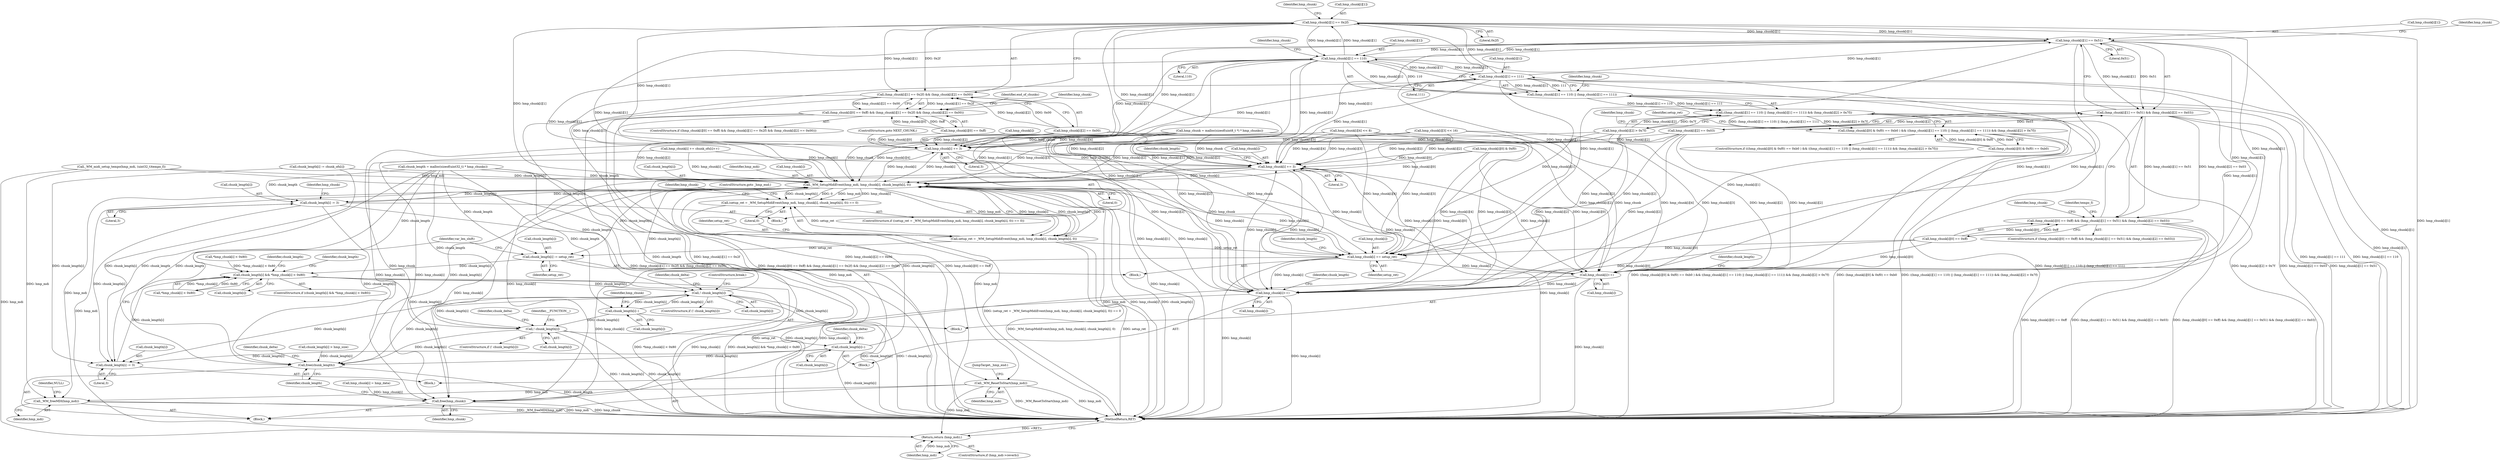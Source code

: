 digraph "0_wildmidi_660b513d99bced8783a4a5984ac2f742c74ebbdd_0@array" {
"1000948" [label="(Call,hmp_chunk[i][1] == 0x2f)"];
"1000992" [label="(Call,hmp_chunk[i][1] == 0x51)"];
"1000884" [label="(Call,hmp_chunk[i][1] == 110)"];
"1000891" [label="(Call,hmp_chunk[i][1] == 111)"];
"1000948" [label="(Call,hmp_chunk[i][1] == 0x2f)"];
"1000883" [label="(Call,(hmp_chunk[i][1] == 110) || (hmp_chunk[i][1] == 111))"];
"1000882" [label="(Call,((hmp_chunk[i][1] == 110) || (hmp_chunk[i][1] == 111)) && (hmp_chunk[i][2] > 0x7f))"];
"1000872" [label="(Call,((hmp_chunk[i][0] & 0xf0) == 0xb0 ) && ((hmp_chunk[i][1] == 110) || (hmp_chunk[i][1] == 111)) && (hmp_chunk[i][2] > 0x7f))"];
"1000906" [label="(Call,hmp_chunk[i] += 3)"];
"1000926" [label="(Call,_WM_SetupMidiEvent(hmp_mdi, hmp_chunk[i], chunk_length[i], 0))"];
"1000923" [label="(Call,(setup_ret = _WM_SetupMidiEvent(hmp_mdi, hmp_chunk[i], chunk_length[i], 0)) == 0)"];
"1000924" [label="(Call,setup_ret = _WM_SetupMidiEvent(hmp_mdi, hmp_chunk[i], chunk_length[i], 0))"];
"1001043" [label="(Call,hmp_chunk[i] += setup_ret)"];
"1001100" [label="(Call,hmp_chunk[i]++)"];
"1001143" [label="(Call,hmp_chunk[i]++)"];
"1001267" [label="(Call,free(hmp_chunk))"];
"1001048" [label="(Call,chunk_length[i] -= setup_ret)"];
"1001062" [label="(Call,chunk_length[i] && *hmp_chunk[i] < 0x80)"];
"1001076" [label="(Call,! chunk_length[i])"];
"1000911" [label="(Call,chunk_length[i] -= 3)"];
"1001104" [label="(Call,chunk_length[i]--)"];
"1001115" [label="(Call,! chunk_length[i])"];
"1001147" [label="(Call,chunk_length[i]--)"];
"1001269" [label="(Call,free(chunk_length))"];
"1000970" [label="(Call,chunk_length[i] -= 3)"];
"1000975" [label="(Call,hmp_chunk[i] += 3)"];
"1001264" [label="(Call,_WM_ResetToStart(hmp_mdi))"];
"1001281" [label="(Return,return (hmp_mdi);)"];
"1001283" [label="(Call,_WM_freeMDI(hmp_mdi))"];
"1000947" [label="(Call,(hmp_chunk[i][1] == 0x2f) && (hmp_chunk[i][2] == 0x00))"];
"1000939" [label="(Call,(hmp_chunk[i][0] == 0xff) && (hmp_chunk[i][1] == 0x2f) && (hmp_chunk[i][2] == 0x00))"];
"1000991" [label="(Call,(hmp_chunk[i][1] == 0x51) && (hmp_chunk[i][2] == 0x03))"];
"1000983" [label="(Call,(hmp_chunk[i][0] == 0xff) && (hmp_chunk[i][1] == 0x51) && (hmp_chunk[i][2] == 0x03))"];
"1001105" [label="(Call,chunk_length[i])"];
"1001100" [label="(Call,hmp_chunk[i]++)"];
"1000910" [label="(Literal,3)"];
"1000890" [label="(Literal,110)"];
"1000870" [label="(Block,)"];
"1001267" [label="(Call,free(hmp_chunk))"];
"1000872" [label="(Call,((hmp_chunk[i][0] & 0xf0) == 0xb0 ) && ((hmp_chunk[i][1] == 110) || (hmp_chunk[i][1] == 111)) && (hmp_chunk[i][2] > 0x7f))"];
"1001116" [label="(Call,chunk_length[i])"];
"1000926" [label="(Call,_WM_SetupMidiEvent(hmp_mdi, hmp_chunk[i], chunk_length[i], 0))"];
"1001052" [label="(Identifier,setup_ret)"];
"1001080" [label="(ControlStructure,break;)"];
"1001101" [label="(Call,hmp_chunk[i])"];
"1000931" [label="(Call,chunk_length[i])"];
"1001129" [label="(Identifier,chunk_delta)"];
"1001153" [label="(Identifier,chunk_delta)"];
"1001269" [label="(Call,free(chunk_length))"];
"1000970" [label="(Call,chunk_length[i] -= 3)"];
"1000958" [label="(Identifier,hmp_chunk)"];
"1001144" [label="(Call,hmp_chunk[i])"];
"1001286" [label="(Identifier,NULL)"];
"1000948" [label="(Call,hmp_chunk[i][1] == 0x2f)"];
"1001264" [label="(Call,_WM_ResetToStart(hmp_mdi))"];
"1001149" [label="(Identifier,chunk_length)"];
"1000962" [label="(Block,)"];
"1001268" [label="(Identifier,hmp_chunk)"];
"1000974" [label="(Literal,3)"];
"1000927" [label="(Identifier,hmp_mdi)"];
"1001147" [label="(Call,chunk_length[i]--)"];
"1001104" [label="(Call,chunk_length[i]--)"];
"1001008" [label="(Identifier,tempo_f)"];
"1000873" [label="(Call,(hmp_chunk[i][0] & 0xf0) == 0xb0)"];
"1001075" [label="(ControlStructure,if (! chunk_length[i]))"];
"1001148" [label="(Call,chunk_length[i])"];
"1000901" [label="(Identifier,hmp_chunk)"];
"1000935" [label="(Literal,0)"];
"1000984" [label="(Call,hmp_chunk[i][0] == 0xff)"];
"1000751" [label="(Call,chunk_length[i] -= chunk_ofs[i])"];
"1000982" [label="(ControlStructure,if ((hmp_chunk[i][0] == 0xff) && (hmp_chunk[i][1] == 0x51) && (hmp_chunk[i][2] == 0x03)))"];
"1001074" [label="(Block,)"];
"1000991" [label="(Call,(hmp_chunk[i][1] == 0x51) && (hmp_chunk[i][2] == 0x03))"];
"1001287" [label="(MethodReturn,RET)"];
"1001266" [label="(JumpTarget,_hmp_end:)"];
"1000906" [label="(Call,hmp_chunk[i] += 3)"];
"1000885" [label="(Call,hmp_chunk[i][1])"];
"1000912" [label="(Call,chunk_length[i])"];
"1000938" [label="(ControlStructure,if ((hmp_chunk[i][0] == 0xff) && (hmp_chunk[i][1] == 0x2f) && (hmp_chunk[i][2] == 0x00)))"];
"1001121" [label="(Identifier,__FUNCTION__)"];
"1000983" [label="(Call,(hmp_chunk[i][0] == 0xff) && (hmp_chunk[i][1] == 0x51) && (hmp_chunk[i][2] == 0x03))"];
"1001066" [label="(Call,*hmp_chunk[i] < 0x80)"];
"1000939" [label="(Call,(hmp_chunk[i][0] == 0xff) && (hmp_chunk[i][1] == 0x2f) && (hmp_chunk[i][2] == 0x00))"];
"1001106" [label="(Identifier,chunk_length)"];
"1000884" [label="(Call,hmp_chunk[i][1] == 110)"];
"1000975" [label="(Call,hmp_chunk[i] += 3)"];
"1000943" [label="(Identifier,hmp_chunk)"];
"1000999" [label="(Call,hmp_chunk[i][2] == 0x03)"];
"1000922" [label="(ControlStructure,if ((setup_ret = _WM_SetupMidiEvent(hmp_mdi, hmp_chunk[i], chunk_length[i], 0)) == 0))"];
"1001062" [label="(Call,chunk_length[i] && *hmp_chunk[i] < 0x80)"];
"1001111" [label="(Identifier,hmp_chunk)"];
"1000954" [label="(Literal,0x2f)"];
"1000964" [label="(Identifier,end_of_chunks)"];
"1000937" [label="(ControlStructure,goto _hmp_end;)"];
"1000920" [label="(Identifier,setup_ret)"];
"1000883" [label="(Call,(hmp_chunk[i][1] == 110) || (hmp_chunk[i][1] == 111))"];
"1001047" [label="(Identifier,setup_ret)"];
"1001002" [label="(Identifier,hmp_chunk)"];
"1000892" [label="(Call,hmp_chunk[i][1])"];
"1001054" [label="(Identifier,var_len_shift)"];
"1000977" [label="(Identifier,hmp_chunk)"];
"1000907" [label="(Call,hmp_chunk[i])"];
"1000971" [label="(Call,chunk_length[i])"];
"1000928" [label="(Call,hmp_chunk[i])"];
"1001063" [label="(Call,chunk_length[i])"];
"1000758" [label="(Call,hmp_chunk[i] += chunk_ofs[i]++)"];
"1001284" [label="(Identifier,hmp_mdi)"];
"1000535" [label="(Call,hmp_chunk[i] = hmp_data)"];
"1000891" [label="(Call,hmp_chunk[i][1] == 111)"];
"1001083" [label="(Identifier,chunk_delta)"];
"1000934" [label="(Literal,0)"];
"1001282" [label="(Identifier,hmp_mdi)"];
"1001114" [label="(ControlStructure,if (! chunk_length[i]))"];
"1000979" [label="(Literal,3)"];
"1001061" [label="(ControlStructure,if (chunk_length[i] && *hmp_chunk[i] < 0x80))"];
"1000998" [label="(Literal,0x51)"];
"1000882" [label="(Call,((hmp_chunk[i][1] == 110) || (hmp_chunk[i][1] == 111)) && (hmp_chunk[i][2] > 0x7f))"];
"1000949" [label="(Call,hmp_chunk[i][1])"];
"1001265" [label="(Identifier,hmp_mdi)"];
"1000987" [label="(Identifier,hmp_chunk)"];
"1001012" [label="(Call,hmp_chunk[i][3] << 16)"];
"1001283" [label="(Call,_WM_freeMDI(hmp_mdi))"];
"1001277" [label="(ControlStructure,if (hmp_mdi->reverb))"];
"1000494" [label="(Call,chunk_length = malloc(sizeof(uint32_t) * hmp_chunks))"];
"1001272" [label="(Identifier,chunk_delta)"];
"1000976" [label="(Call,hmp_chunk[i])"];
"1001045" [label="(Identifier,hmp_chunk)"];
"1000917" [label="(Block,)"];
"1001270" [label="(Identifier,chunk_length)"];
"1001115" [label="(Call,! chunk_length[i])"];
"1001108" [label="(Call,*hmp_chunk[i] < 0x80)"];
"1001078" [label="(Identifier,chunk_length)"];
"1000940" [label="(Call,hmp_chunk[i][0] == 0xff)"];
"1000874" [label="(Call,hmp_chunk[i][0] & 0xf0)"];
"1001281" [label="(Return,return (hmp_mdi);)"];
"1000992" [label="(Call,hmp_chunk[i][1] == 0x51)"];
"1001044" [label="(Call,hmp_chunk[i])"];
"1000923" [label="(Call,(setup_ret = _WM_SetupMidiEvent(hmp_mdi, hmp_chunk[i], chunk_length[i], 0)) == 0)"];
"1000908" [label="(Identifier,hmp_chunk)"];
"1000993" [label="(Call,hmp_chunk[i][1])"];
"1000925" [label="(Identifier,setup_ret)"];
"1000905" [label="(Block,)"];
"1001143" [label="(Call,hmp_chunk[i]++)"];
"1000897" [label="(Literal,111)"];
"1000924" [label="(Call,setup_ret = _WM_SetupMidiEvent(hmp_mdi, hmp_chunk[i], chunk_length[i], 0))"];
"1001117" [label="(Identifier,chunk_length)"];
"1000980" [label="(ControlStructure,goto NEXT_CHUNK;)"];
"1001043" [label="(Call,hmp_chunk[i] += setup_ret)"];
"1000911" [label="(Call,chunk_length[i] -= 3)"];
"1000871" [label="(ControlStructure,if (((hmp_chunk[i][0] & 0xf0) == 0xb0 ) && ((hmp_chunk[i][1] == 110) || (hmp_chunk[i][1] == 111)) && (hmp_chunk[i][2] > 0x7f)))"];
"1001048" [label="(Call,chunk_length[i] -= setup_ret)"];
"1000618" [label="(Call,chunk_length[i] > hmp_size)"];
"1000955" [label="(Call,hmp_chunk[i][2] == 0x00)"];
"1000487" [label="(Call,hmp_chunk = malloc(sizeof(uint8_t *) * hmp_chunks))"];
"1000947" [label="(Call,(hmp_chunk[i][1] == 0x2f) && (hmp_chunk[i][2] == 0x00))"];
"1001050" [label="(Identifier,chunk_length)"];
"1000106" [label="(Block,)"];
"1001077" [label="(Call,chunk_length[i])"];
"1000898" [label="(Call,hmp_chunk[i][2] > 0x7f)"];
"1000915" [label="(Literal,3)"];
"1000482" [label="(Call,_WM_midi_setup_tempo(hmp_mdi, (uint32_t)tempo_f))"];
"1001076" [label="(Call,! chunk_length[i])"];
"1000894" [label="(Identifier,hmp_chunk)"];
"1000913" [label="(Identifier,chunk_length)"];
"1001020" [label="(Call,hmp_chunk[i][4] << 8)"];
"1001049" [label="(Call,chunk_length[i])"];
"1000948" -> "1000947"  [label="AST: "];
"1000948" -> "1000954"  [label="CFG: "];
"1000949" -> "1000948"  [label="AST: "];
"1000954" -> "1000948"  [label="AST: "];
"1000958" -> "1000948"  [label="CFG: "];
"1000947" -> "1000948"  [label="CFG: "];
"1000948" -> "1001287"  [label="DDG: hmp_chunk[i][1]"];
"1000948" -> "1000884"  [label="DDG: hmp_chunk[i][1]"];
"1000948" -> "1000906"  [label="DDG: hmp_chunk[i][1]"];
"1000948" -> "1000926"  [label="DDG: hmp_chunk[i][1]"];
"1000948" -> "1000947"  [label="DDG: hmp_chunk[i][1]"];
"1000948" -> "1000947"  [label="DDG: 0x2f"];
"1000992" -> "1000948"  [label="DDG: hmp_chunk[i][1]"];
"1000884" -> "1000948"  [label="DDG: hmp_chunk[i][1]"];
"1000891" -> "1000948"  [label="DDG: hmp_chunk[i][1]"];
"1000948" -> "1000975"  [label="DDG: hmp_chunk[i][1]"];
"1000948" -> "1000992"  [label="DDG: hmp_chunk[i][1]"];
"1000948" -> "1001043"  [label="DDG: hmp_chunk[i][1]"];
"1000948" -> "1001100"  [label="DDG: hmp_chunk[i][1]"];
"1000948" -> "1001143"  [label="DDG: hmp_chunk[i][1]"];
"1000992" -> "1000991"  [label="AST: "];
"1000992" -> "1000998"  [label="CFG: "];
"1000993" -> "1000992"  [label="AST: "];
"1000998" -> "1000992"  [label="AST: "];
"1001002" -> "1000992"  [label="CFG: "];
"1000991" -> "1000992"  [label="CFG: "];
"1000992" -> "1001287"  [label="DDG: hmp_chunk[i][1]"];
"1000992" -> "1000884"  [label="DDG: hmp_chunk[i][1]"];
"1000992" -> "1000906"  [label="DDG: hmp_chunk[i][1]"];
"1000992" -> "1000926"  [label="DDG: hmp_chunk[i][1]"];
"1000992" -> "1000975"  [label="DDG: hmp_chunk[i][1]"];
"1000992" -> "1000991"  [label="DDG: hmp_chunk[i][1]"];
"1000992" -> "1000991"  [label="DDG: 0x51"];
"1000884" -> "1000992"  [label="DDG: hmp_chunk[i][1]"];
"1000891" -> "1000992"  [label="DDG: hmp_chunk[i][1]"];
"1000992" -> "1001043"  [label="DDG: hmp_chunk[i][1]"];
"1000992" -> "1001100"  [label="DDG: hmp_chunk[i][1]"];
"1000992" -> "1001143"  [label="DDG: hmp_chunk[i][1]"];
"1000884" -> "1000883"  [label="AST: "];
"1000884" -> "1000890"  [label="CFG: "];
"1000885" -> "1000884"  [label="AST: "];
"1000890" -> "1000884"  [label="AST: "];
"1000894" -> "1000884"  [label="CFG: "];
"1000883" -> "1000884"  [label="CFG: "];
"1000884" -> "1001287"  [label="DDG: hmp_chunk[i][1]"];
"1000884" -> "1000883"  [label="DDG: hmp_chunk[i][1]"];
"1000884" -> "1000883"  [label="DDG: 110"];
"1000891" -> "1000884"  [label="DDG: hmp_chunk[i][1]"];
"1000884" -> "1000891"  [label="DDG: hmp_chunk[i][1]"];
"1000884" -> "1000906"  [label="DDG: hmp_chunk[i][1]"];
"1000884" -> "1000926"  [label="DDG: hmp_chunk[i][1]"];
"1000884" -> "1000975"  [label="DDG: hmp_chunk[i][1]"];
"1000884" -> "1001043"  [label="DDG: hmp_chunk[i][1]"];
"1000884" -> "1001100"  [label="DDG: hmp_chunk[i][1]"];
"1000884" -> "1001143"  [label="DDG: hmp_chunk[i][1]"];
"1000891" -> "1000883"  [label="AST: "];
"1000891" -> "1000897"  [label="CFG: "];
"1000892" -> "1000891"  [label="AST: "];
"1000897" -> "1000891"  [label="AST: "];
"1000883" -> "1000891"  [label="CFG: "];
"1000891" -> "1001287"  [label="DDG: hmp_chunk[i][1]"];
"1000891" -> "1000883"  [label="DDG: hmp_chunk[i][1]"];
"1000891" -> "1000883"  [label="DDG: 111"];
"1000891" -> "1000906"  [label="DDG: hmp_chunk[i][1]"];
"1000891" -> "1000926"  [label="DDG: hmp_chunk[i][1]"];
"1000891" -> "1000975"  [label="DDG: hmp_chunk[i][1]"];
"1000891" -> "1001043"  [label="DDG: hmp_chunk[i][1]"];
"1000891" -> "1001100"  [label="DDG: hmp_chunk[i][1]"];
"1000891" -> "1001143"  [label="DDG: hmp_chunk[i][1]"];
"1000883" -> "1000882"  [label="AST: "];
"1000901" -> "1000883"  [label="CFG: "];
"1000882" -> "1000883"  [label="CFG: "];
"1000883" -> "1001287"  [label="DDG: hmp_chunk[i][1] == 111"];
"1000883" -> "1001287"  [label="DDG: hmp_chunk[i][1] == 110"];
"1000883" -> "1000882"  [label="DDG: hmp_chunk[i][1] == 110"];
"1000883" -> "1000882"  [label="DDG: hmp_chunk[i][1] == 111"];
"1000882" -> "1000872"  [label="AST: "];
"1000882" -> "1000898"  [label="CFG: "];
"1000898" -> "1000882"  [label="AST: "];
"1000872" -> "1000882"  [label="CFG: "];
"1000882" -> "1001287"  [label="DDG: (hmp_chunk[i][1] == 110) || (hmp_chunk[i][1] == 111)"];
"1000882" -> "1001287"  [label="DDG: hmp_chunk[i][2] > 0x7f"];
"1000882" -> "1000872"  [label="DDG: (hmp_chunk[i][1] == 110) || (hmp_chunk[i][1] == 111)"];
"1000882" -> "1000872"  [label="DDG: hmp_chunk[i][2] > 0x7f"];
"1000898" -> "1000882"  [label="DDG: hmp_chunk[i][2]"];
"1000898" -> "1000882"  [label="DDG: 0x7f"];
"1000872" -> "1000871"  [label="AST: "];
"1000872" -> "1000873"  [label="CFG: "];
"1000873" -> "1000872"  [label="AST: "];
"1000908" -> "1000872"  [label="CFG: "];
"1000920" -> "1000872"  [label="CFG: "];
"1000872" -> "1001287"  [label="DDG: ((hmp_chunk[i][0] & 0xf0) == 0xb0 ) && ((hmp_chunk[i][1] == 110) || (hmp_chunk[i][1] == 111)) && (hmp_chunk[i][2] > 0x7f)"];
"1000872" -> "1001287"  [label="DDG: (hmp_chunk[i][0] & 0xf0) == 0xb0"];
"1000872" -> "1001287"  [label="DDG: ((hmp_chunk[i][1] == 110) || (hmp_chunk[i][1] == 111)) && (hmp_chunk[i][2] > 0x7f)"];
"1000873" -> "1000872"  [label="DDG: hmp_chunk[i][0] & 0xf0"];
"1000873" -> "1000872"  [label="DDG: 0xb0"];
"1000906" -> "1000905"  [label="AST: "];
"1000906" -> "1000910"  [label="CFG: "];
"1000907" -> "1000906"  [label="AST: "];
"1000910" -> "1000906"  [label="AST: "];
"1000913" -> "1000906"  [label="CFG: "];
"1000906" -> "1001287"  [label="DDG: hmp_chunk[i]"];
"1000898" -> "1000906"  [label="DDG: hmp_chunk[i][2]"];
"1000487" -> "1000906"  [label="DDG: hmp_chunk"];
"1000758" -> "1000906"  [label="DDG: hmp_chunk[i]"];
"1001012" -> "1000906"  [label="DDG: hmp_chunk[i][3]"];
"1001100" -> "1000906"  [label="DDG: hmp_chunk[i]"];
"1001143" -> "1000906"  [label="DDG: hmp_chunk[i]"];
"1000955" -> "1000906"  [label="DDG: hmp_chunk[i][2]"];
"1000999" -> "1000906"  [label="DDG: hmp_chunk[i][2]"];
"1001020" -> "1000906"  [label="DDG: hmp_chunk[i][4]"];
"1001043" -> "1000906"  [label="DDG: hmp_chunk[i]"];
"1000874" -> "1000906"  [label="DDG: hmp_chunk[i][0]"];
"1000975" -> "1000906"  [label="DDG: hmp_chunk[i]"];
"1000906" -> "1000926"  [label="DDG: hmp_chunk[i]"];
"1000906" -> "1001100"  [label="DDG: hmp_chunk[i]"];
"1000906" -> "1001143"  [label="DDG: hmp_chunk[i]"];
"1000906" -> "1001267"  [label="DDG: hmp_chunk[i]"];
"1000926" -> "1000924"  [label="AST: "];
"1000926" -> "1000934"  [label="CFG: "];
"1000927" -> "1000926"  [label="AST: "];
"1000928" -> "1000926"  [label="AST: "];
"1000931" -> "1000926"  [label="AST: "];
"1000934" -> "1000926"  [label="AST: "];
"1000924" -> "1000926"  [label="CFG: "];
"1000926" -> "1001287"  [label="DDG: hmp_mdi"];
"1000926" -> "1001287"  [label="DDG: hmp_chunk[i]"];
"1000926" -> "1001287"  [label="DDG: chunk_length[i]"];
"1000926" -> "1000923"  [label="DDG: hmp_mdi"];
"1000926" -> "1000923"  [label="DDG: hmp_chunk[i]"];
"1000926" -> "1000923"  [label="DDG: chunk_length[i]"];
"1000926" -> "1000923"  [label="DDG: 0"];
"1000926" -> "1000924"  [label="DDG: hmp_mdi"];
"1000926" -> "1000924"  [label="DDG: hmp_chunk[i]"];
"1000926" -> "1000924"  [label="DDG: chunk_length[i]"];
"1000926" -> "1000924"  [label="DDG: 0"];
"1000482" -> "1000926"  [label="DDG: hmp_mdi"];
"1000898" -> "1000926"  [label="DDG: hmp_chunk[i][2]"];
"1000487" -> "1000926"  [label="DDG: hmp_chunk"];
"1000758" -> "1000926"  [label="DDG: hmp_chunk[i]"];
"1001012" -> "1000926"  [label="DDG: hmp_chunk[i][3]"];
"1001100" -> "1000926"  [label="DDG: hmp_chunk[i]"];
"1001143" -> "1000926"  [label="DDG: hmp_chunk[i]"];
"1000955" -> "1000926"  [label="DDG: hmp_chunk[i][2]"];
"1000999" -> "1000926"  [label="DDG: hmp_chunk[i][2]"];
"1001020" -> "1000926"  [label="DDG: hmp_chunk[i][4]"];
"1001043" -> "1000926"  [label="DDG: hmp_chunk[i]"];
"1000874" -> "1000926"  [label="DDG: hmp_chunk[i][0]"];
"1000975" -> "1000926"  [label="DDG: hmp_chunk[i]"];
"1001147" -> "1000926"  [label="DDG: chunk_length[i]"];
"1000494" -> "1000926"  [label="DDG: chunk_length"];
"1000970" -> "1000926"  [label="DDG: chunk_length[i]"];
"1001076" -> "1000926"  [label="DDG: chunk_length[i]"];
"1000751" -> "1000926"  [label="DDG: chunk_length[i]"];
"1000926" -> "1000970"  [label="DDG: chunk_length[i]"];
"1000926" -> "1000975"  [label="DDG: hmp_chunk[i]"];
"1000926" -> "1001043"  [label="DDG: hmp_chunk[i]"];
"1000926" -> "1001048"  [label="DDG: chunk_length[i]"];
"1000926" -> "1001264"  [label="DDG: hmp_mdi"];
"1000926" -> "1001267"  [label="DDG: hmp_chunk[i]"];
"1000926" -> "1001269"  [label="DDG: chunk_length[i]"];
"1000926" -> "1001281"  [label="DDG: hmp_mdi"];
"1000926" -> "1001283"  [label="DDG: hmp_mdi"];
"1000923" -> "1000922"  [label="AST: "];
"1000923" -> "1000935"  [label="CFG: "];
"1000924" -> "1000923"  [label="AST: "];
"1000935" -> "1000923"  [label="AST: "];
"1000937" -> "1000923"  [label="CFG: "];
"1000943" -> "1000923"  [label="CFG: "];
"1000923" -> "1001287"  [label="DDG: (setup_ret = _WM_SetupMidiEvent(hmp_mdi, hmp_chunk[i], chunk_length[i], 0)) == 0"];
"1000924" -> "1000923"  [label="DDG: setup_ret"];
"1000925" -> "1000924"  [label="AST: "];
"1000935" -> "1000924"  [label="CFG: "];
"1000924" -> "1001287"  [label="DDG: _WM_SetupMidiEvent(hmp_mdi, hmp_chunk[i], chunk_length[i], 0)"];
"1000924" -> "1001287"  [label="DDG: setup_ret"];
"1000924" -> "1001043"  [label="DDG: setup_ret"];
"1000924" -> "1001048"  [label="DDG: setup_ret"];
"1001043" -> "1000917"  [label="AST: "];
"1001043" -> "1001047"  [label="CFG: "];
"1001044" -> "1001043"  [label="AST: "];
"1001047" -> "1001043"  [label="AST: "];
"1001050" -> "1001043"  [label="CFG: "];
"1001043" -> "1001287"  [label="DDG: hmp_chunk[i]"];
"1000898" -> "1001043"  [label="DDG: hmp_chunk[i][2]"];
"1000487" -> "1001043"  [label="DDG: hmp_chunk"];
"1001012" -> "1001043"  [label="DDG: hmp_chunk[i][3]"];
"1000984" -> "1001043"  [label="DDG: hmp_chunk[i][0]"];
"1000955" -> "1001043"  [label="DDG: hmp_chunk[i][2]"];
"1000999" -> "1001043"  [label="DDG: hmp_chunk[i][2]"];
"1001020" -> "1001043"  [label="DDG: hmp_chunk[i][4]"];
"1001043" -> "1001100"  [label="DDG: hmp_chunk[i]"];
"1001043" -> "1001143"  [label="DDG: hmp_chunk[i]"];
"1001043" -> "1001267"  [label="DDG: hmp_chunk[i]"];
"1001100" -> "1001074"  [label="AST: "];
"1001100" -> "1001101"  [label="CFG: "];
"1001101" -> "1001100"  [label="AST: "];
"1001106" -> "1001100"  [label="CFG: "];
"1001100" -> "1001287"  [label="DDG: hmp_chunk[i]"];
"1000898" -> "1001100"  [label="DDG: hmp_chunk[i][2]"];
"1000487" -> "1001100"  [label="DDG: hmp_chunk"];
"1001012" -> "1001100"  [label="DDG: hmp_chunk[i][3]"];
"1000984" -> "1001100"  [label="DDG: hmp_chunk[i][0]"];
"1000874" -> "1001100"  [label="DDG: hmp_chunk[i][0]"];
"1000955" -> "1001100"  [label="DDG: hmp_chunk[i][2]"];
"1000999" -> "1001100"  [label="DDG: hmp_chunk[i][2]"];
"1001020" -> "1001100"  [label="DDG: hmp_chunk[i][4]"];
"1001100" -> "1001143"  [label="DDG: hmp_chunk[i]"];
"1001100" -> "1001267"  [label="DDG: hmp_chunk[i]"];
"1001143" -> "1000870"  [label="AST: "];
"1001143" -> "1001144"  [label="CFG: "];
"1001144" -> "1001143"  [label="AST: "];
"1001149" -> "1001143"  [label="CFG: "];
"1001143" -> "1001287"  [label="DDG: hmp_chunk[i]"];
"1000898" -> "1001143"  [label="DDG: hmp_chunk[i][2]"];
"1000487" -> "1001143"  [label="DDG: hmp_chunk"];
"1001012" -> "1001143"  [label="DDG: hmp_chunk[i][3]"];
"1000984" -> "1001143"  [label="DDG: hmp_chunk[i][0]"];
"1000874" -> "1001143"  [label="DDG: hmp_chunk[i][0]"];
"1000955" -> "1001143"  [label="DDG: hmp_chunk[i][2]"];
"1000999" -> "1001143"  [label="DDG: hmp_chunk[i][2]"];
"1001020" -> "1001143"  [label="DDG: hmp_chunk[i][4]"];
"1001143" -> "1001267"  [label="DDG: hmp_chunk[i]"];
"1001267" -> "1000106"  [label="AST: "];
"1001267" -> "1001268"  [label="CFG: "];
"1001268" -> "1001267"  [label="AST: "];
"1001270" -> "1001267"  [label="CFG: "];
"1001267" -> "1001287"  [label="DDG: hmp_chunk"];
"1000487" -> "1001267"  [label="DDG: hmp_chunk"];
"1000535" -> "1001267"  [label="DDG: hmp_chunk[i]"];
"1000758" -> "1001267"  [label="DDG: hmp_chunk[i]"];
"1000975" -> "1001267"  [label="DDG: hmp_chunk[i]"];
"1001048" -> "1000917"  [label="AST: "];
"1001048" -> "1001052"  [label="CFG: "];
"1001049" -> "1001048"  [label="AST: "];
"1001052" -> "1001048"  [label="AST: "];
"1001054" -> "1001048"  [label="CFG: "];
"1001048" -> "1001287"  [label="DDG: setup_ret"];
"1000494" -> "1001048"  [label="DDG: chunk_length"];
"1001048" -> "1001062"  [label="DDG: chunk_length[i]"];
"1001062" -> "1001061"  [label="AST: "];
"1001062" -> "1001063"  [label="CFG: "];
"1001062" -> "1001066"  [label="CFG: "];
"1001063" -> "1001062"  [label="AST: "];
"1001066" -> "1001062"  [label="AST: "];
"1001078" -> "1001062"  [label="CFG: "];
"1001117" -> "1001062"  [label="CFG: "];
"1001062" -> "1001287"  [label="DDG: chunk_length[i] && *hmp_chunk[i] < 0x80"];
"1001062" -> "1001287"  [label="DDG: *hmp_chunk[i] < 0x80"];
"1000494" -> "1001062"  [label="DDG: chunk_length"];
"1000911" -> "1001062"  [label="DDG: chunk_length[i]"];
"1001108" -> "1001062"  [label="DDG: *hmp_chunk[i] < 0x80"];
"1001066" -> "1001062"  [label="DDG: *hmp_chunk[i]"];
"1001066" -> "1001062"  [label="DDG: 0x80"];
"1001062" -> "1001076"  [label="DDG: chunk_length[i]"];
"1001062" -> "1001115"  [label="DDG: chunk_length[i]"];
"1001076" -> "1001075"  [label="AST: "];
"1001076" -> "1001077"  [label="CFG: "];
"1001077" -> "1001076"  [label="AST: "];
"1001080" -> "1001076"  [label="CFG: "];
"1001083" -> "1001076"  [label="CFG: "];
"1001076" -> "1001287"  [label="DDG: chunk_length[i]"];
"1001076" -> "1001287"  [label="DDG: ! chunk_length[i]"];
"1001076" -> "1000911"  [label="DDG: chunk_length[i]"];
"1001104" -> "1001076"  [label="DDG: chunk_length[i]"];
"1000494" -> "1001076"  [label="DDG: chunk_length"];
"1001076" -> "1001104"  [label="DDG: chunk_length[i]"];
"1001076" -> "1001115"  [label="DDG: chunk_length[i]"];
"1001076" -> "1001269"  [label="DDG: chunk_length[i]"];
"1000911" -> "1000905"  [label="AST: "];
"1000911" -> "1000915"  [label="CFG: "];
"1000912" -> "1000911"  [label="AST: "];
"1000915" -> "1000911"  [label="AST: "];
"1001054" -> "1000911"  [label="CFG: "];
"1001147" -> "1000911"  [label="DDG: chunk_length[i]"];
"1000494" -> "1000911"  [label="DDG: chunk_length"];
"1000970" -> "1000911"  [label="DDG: chunk_length[i]"];
"1000751" -> "1000911"  [label="DDG: chunk_length[i]"];
"1001104" -> "1001074"  [label="AST: "];
"1001104" -> "1001105"  [label="CFG: "];
"1001105" -> "1001104"  [label="AST: "];
"1001111" -> "1001104"  [label="CFG: "];
"1000494" -> "1001104"  [label="DDG: chunk_length"];
"1001104" -> "1001115"  [label="DDG: chunk_length[i]"];
"1001115" -> "1001114"  [label="AST: "];
"1001115" -> "1001116"  [label="CFG: "];
"1001116" -> "1001115"  [label="AST: "];
"1001121" -> "1001115"  [label="CFG: "];
"1001129" -> "1001115"  [label="CFG: "];
"1001115" -> "1001287"  [label="DDG: chunk_length[i]"];
"1001115" -> "1001287"  [label="DDG: ! chunk_length[i]"];
"1000494" -> "1001115"  [label="DDG: chunk_length"];
"1001115" -> "1001147"  [label="DDG: chunk_length[i]"];
"1001115" -> "1001269"  [label="DDG: chunk_length[i]"];
"1001147" -> "1000870"  [label="AST: "];
"1001147" -> "1001148"  [label="CFG: "];
"1001148" -> "1001147"  [label="AST: "];
"1001153" -> "1001147"  [label="CFG: "];
"1001147" -> "1001287"  [label="DDG: chunk_length[i]"];
"1000494" -> "1001147"  [label="DDG: chunk_length"];
"1001147" -> "1001269"  [label="DDG: chunk_length[i]"];
"1001269" -> "1000106"  [label="AST: "];
"1001269" -> "1001270"  [label="CFG: "];
"1001270" -> "1001269"  [label="AST: "];
"1001272" -> "1001269"  [label="CFG: "];
"1001269" -> "1001287"  [label="DDG: chunk_length"];
"1000494" -> "1001269"  [label="DDG: chunk_length"];
"1000970" -> "1001269"  [label="DDG: chunk_length[i]"];
"1000751" -> "1001269"  [label="DDG: chunk_length[i]"];
"1000618" -> "1001269"  [label="DDG: chunk_length[i]"];
"1000970" -> "1000962"  [label="AST: "];
"1000970" -> "1000974"  [label="CFG: "];
"1000971" -> "1000970"  [label="AST: "];
"1000974" -> "1000970"  [label="AST: "];
"1000977" -> "1000970"  [label="CFG: "];
"1000970" -> "1001287"  [label="DDG: chunk_length[i]"];
"1000494" -> "1000970"  [label="DDG: chunk_length"];
"1000975" -> "1000962"  [label="AST: "];
"1000975" -> "1000979"  [label="CFG: "];
"1000976" -> "1000975"  [label="AST: "];
"1000979" -> "1000975"  [label="AST: "];
"1000980" -> "1000975"  [label="CFG: "];
"1000975" -> "1001287"  [label="DDG: hmp_chunk[i]"];
"1000898" -> "1000975"  [label="DDG: hmp_chunk[i][2]"];
"1000487" -> "1000975"  [label="DDG: hmp_chunk"];
"1001012" -> "1000975"  [label="DDG: hmp_chunk[i][3]"];
"1000955" -> "1000975"  [label="DDG: hmp_chunk[i][2]"];
"1000999" -> "1000975"  [label="DDG: hmp_chunk[i][2]"];
"1001020" -> "1000975"  [label="DDG: hmp_chunk[i][4]"];
"1000940" -> "1000975"  [label="DDG: hmp_chunk[i][0]"];
"1001264" -> "1000106"  [label="AST: "];
"1001264" -> "1001265"  [label="CFG: "];
"1001265" -> "1001264"  [label="AST: "];
"1001266" -> "1001264"  [label="CFG: "];
"1001264" -> "1001287"  [label="DDG: hmp_mdi"];
"1001264" -> "1001287"  [label="DDG: _WM_ResetToStart(hmp_mdi)"];
"1000482" -> "1001264"  [label="DDG: hmp_mdi"];
"1001264" -> "1001281"  [label="DDG: hmp_mdi"];
"1001264" -> "1001283"  [label="DDG: hmp_mdi"];
"1001281" -> "1001277"  [label="AST: "];
"1001281" -> "1001282"  [label="CFG: "];
"1001282" -> "1001281"  [label="AST: "];
"1001287" -> "1001281"  [label="CFG: "];
"1001281" -> "1001287"  [label="DDG: <RET>"];
"1001282" -> "1001281"  [label="DDG: hmp_mdi"];
"1000482" -> "1001281"  [label="DDG: hmp_mdi"];
"1001283" -> "1000106"  [label="AST: "];
"1001283" -> "1001284"  [label="CFG: "];
"1001284" -> "1001283"  [label="AST: "];
"1001286" -> "1001283"  [label="CFG: "];
"1001283" -> "1001287"  [label="DDG: _WM_freeMDI(hmp_mdi)"];
"1001283" -> "1001287"  [label="DDG: hmp_mdi"];
"1000482" -> "1001283"  [label="DDG: hmp_mdi"];
"1000947" -> "1000939"  [label="AST: "];
"1000947" -> "1000955"  [label="CFG: "];
"1000955" -> "1000947"  [label="AST: "];
"1000939" -> "1000947"  [label="CFG: "];
"1000947" -> "1001287"  [label="DDG: hmp_chunk[i][1] == 0x2f"];
"1000947" -> "1001287"  [label="DDG: hmp_chunk[i][2] == 0x00"];
"1000947" -> "1000939"  [label="DDG: hmp_chunk[i][1] == 0x2f"];
"1000947" -> "1000939"  [label="DDG: hmp_chunk[i][2] == 0x00"];
"1000955" -> "1000947"  [label="DDG: hmp_chunk[i][2]"];
"1000955" -> "1000947"  [label="DDG: 0x00"];
"1000939" -> "1000938"  [label="AST: "];
"1000939" -> "1000940"  [label="CFG: "];
"1000940" -> "1000939"  [label="AST: "];
"1000964" -> "1000939"  [label="CFG: "];
"1000987" -> "1000939"  [label="CFG: "];
"1000939" -> "1001287"  [label="DDG: (hmp_chunk[i][0] == 0xff) && (hmp_chunk[i][1] == 0x2f) && (hmp_chunk[i][2] == 0x00)"];
"1000939" -> "1001287"  [label="DDG: hmp_chunk[i][0] == 0xff"];
"1000939" -> "1001287"  [label="DDG: (hmp_chunk[i][1] == 0x2f) && (hmp_chunk[i][2] == 0x00)"];
"1000940" -> "1000939"  [label="DDG: hmp_chunk[i][0]"];
"1000940" -> "1000939"  [label="DDG: 0xff"];
"1000991" -> "1000983"  [label="AST: "];
"1000991" -> "1000999"  [label="CFG: "];
"1000999" -> "1000991"  [label="AST: "];
"1000983" -> "1000991"  [label="CFG: "];
"1000991" -> "1001287"  [label="DDG: hmp_chunk[i][2] == 0x03"];
"1000991" -> "1001287"  [label="DDG: hmp_chunk[i][1] == 0x51"];
"1000991" -> "1000983"  [label="DDG: hmp_chunk[i][1] == 0x51"];
"1000991" -> "1000983"  [label="DDG: hmp_chunk[i][2] == 0x03"];
"1000999" -> "1000991"  [label="DDG: hmp_chunk[i][2]"];
"1000999" -> "1000991"  [label="DDG: 0x03"];
"1000983" -> "1000982"  [label="AST: "];
"1000983" -> "1000984"  [label="CFG: "];
"1000984" -> "1000983"  [label="AST: "];
"1001008" -> "1000983"  [label="CFG: "];
"1001045" -> "1000983"  [label="CFG: "];
"1000983" -> "1001287"  [label="DDG: hmp_chunk[i][0] == 0xff"];
"1000983" -> "1001287"  [label="DDG: (hmp_chunk[i][1] == 0x51) && (hmp_chunk[i][2] == 0x03)"];
"1000983" -> "1001287"  [label="DDG: (hmp_chunk[i][0] == 0xff) && (hmp_chunk[i][1] == 0x51) && (hmp_chunk[i][2] == 0x03)"];
"1000984" -> "1000983"  [label="DDG: hmp_chunk[i][0]"];
"1000984" -> "1000983"  [label="DDG: 0xff"];
}

